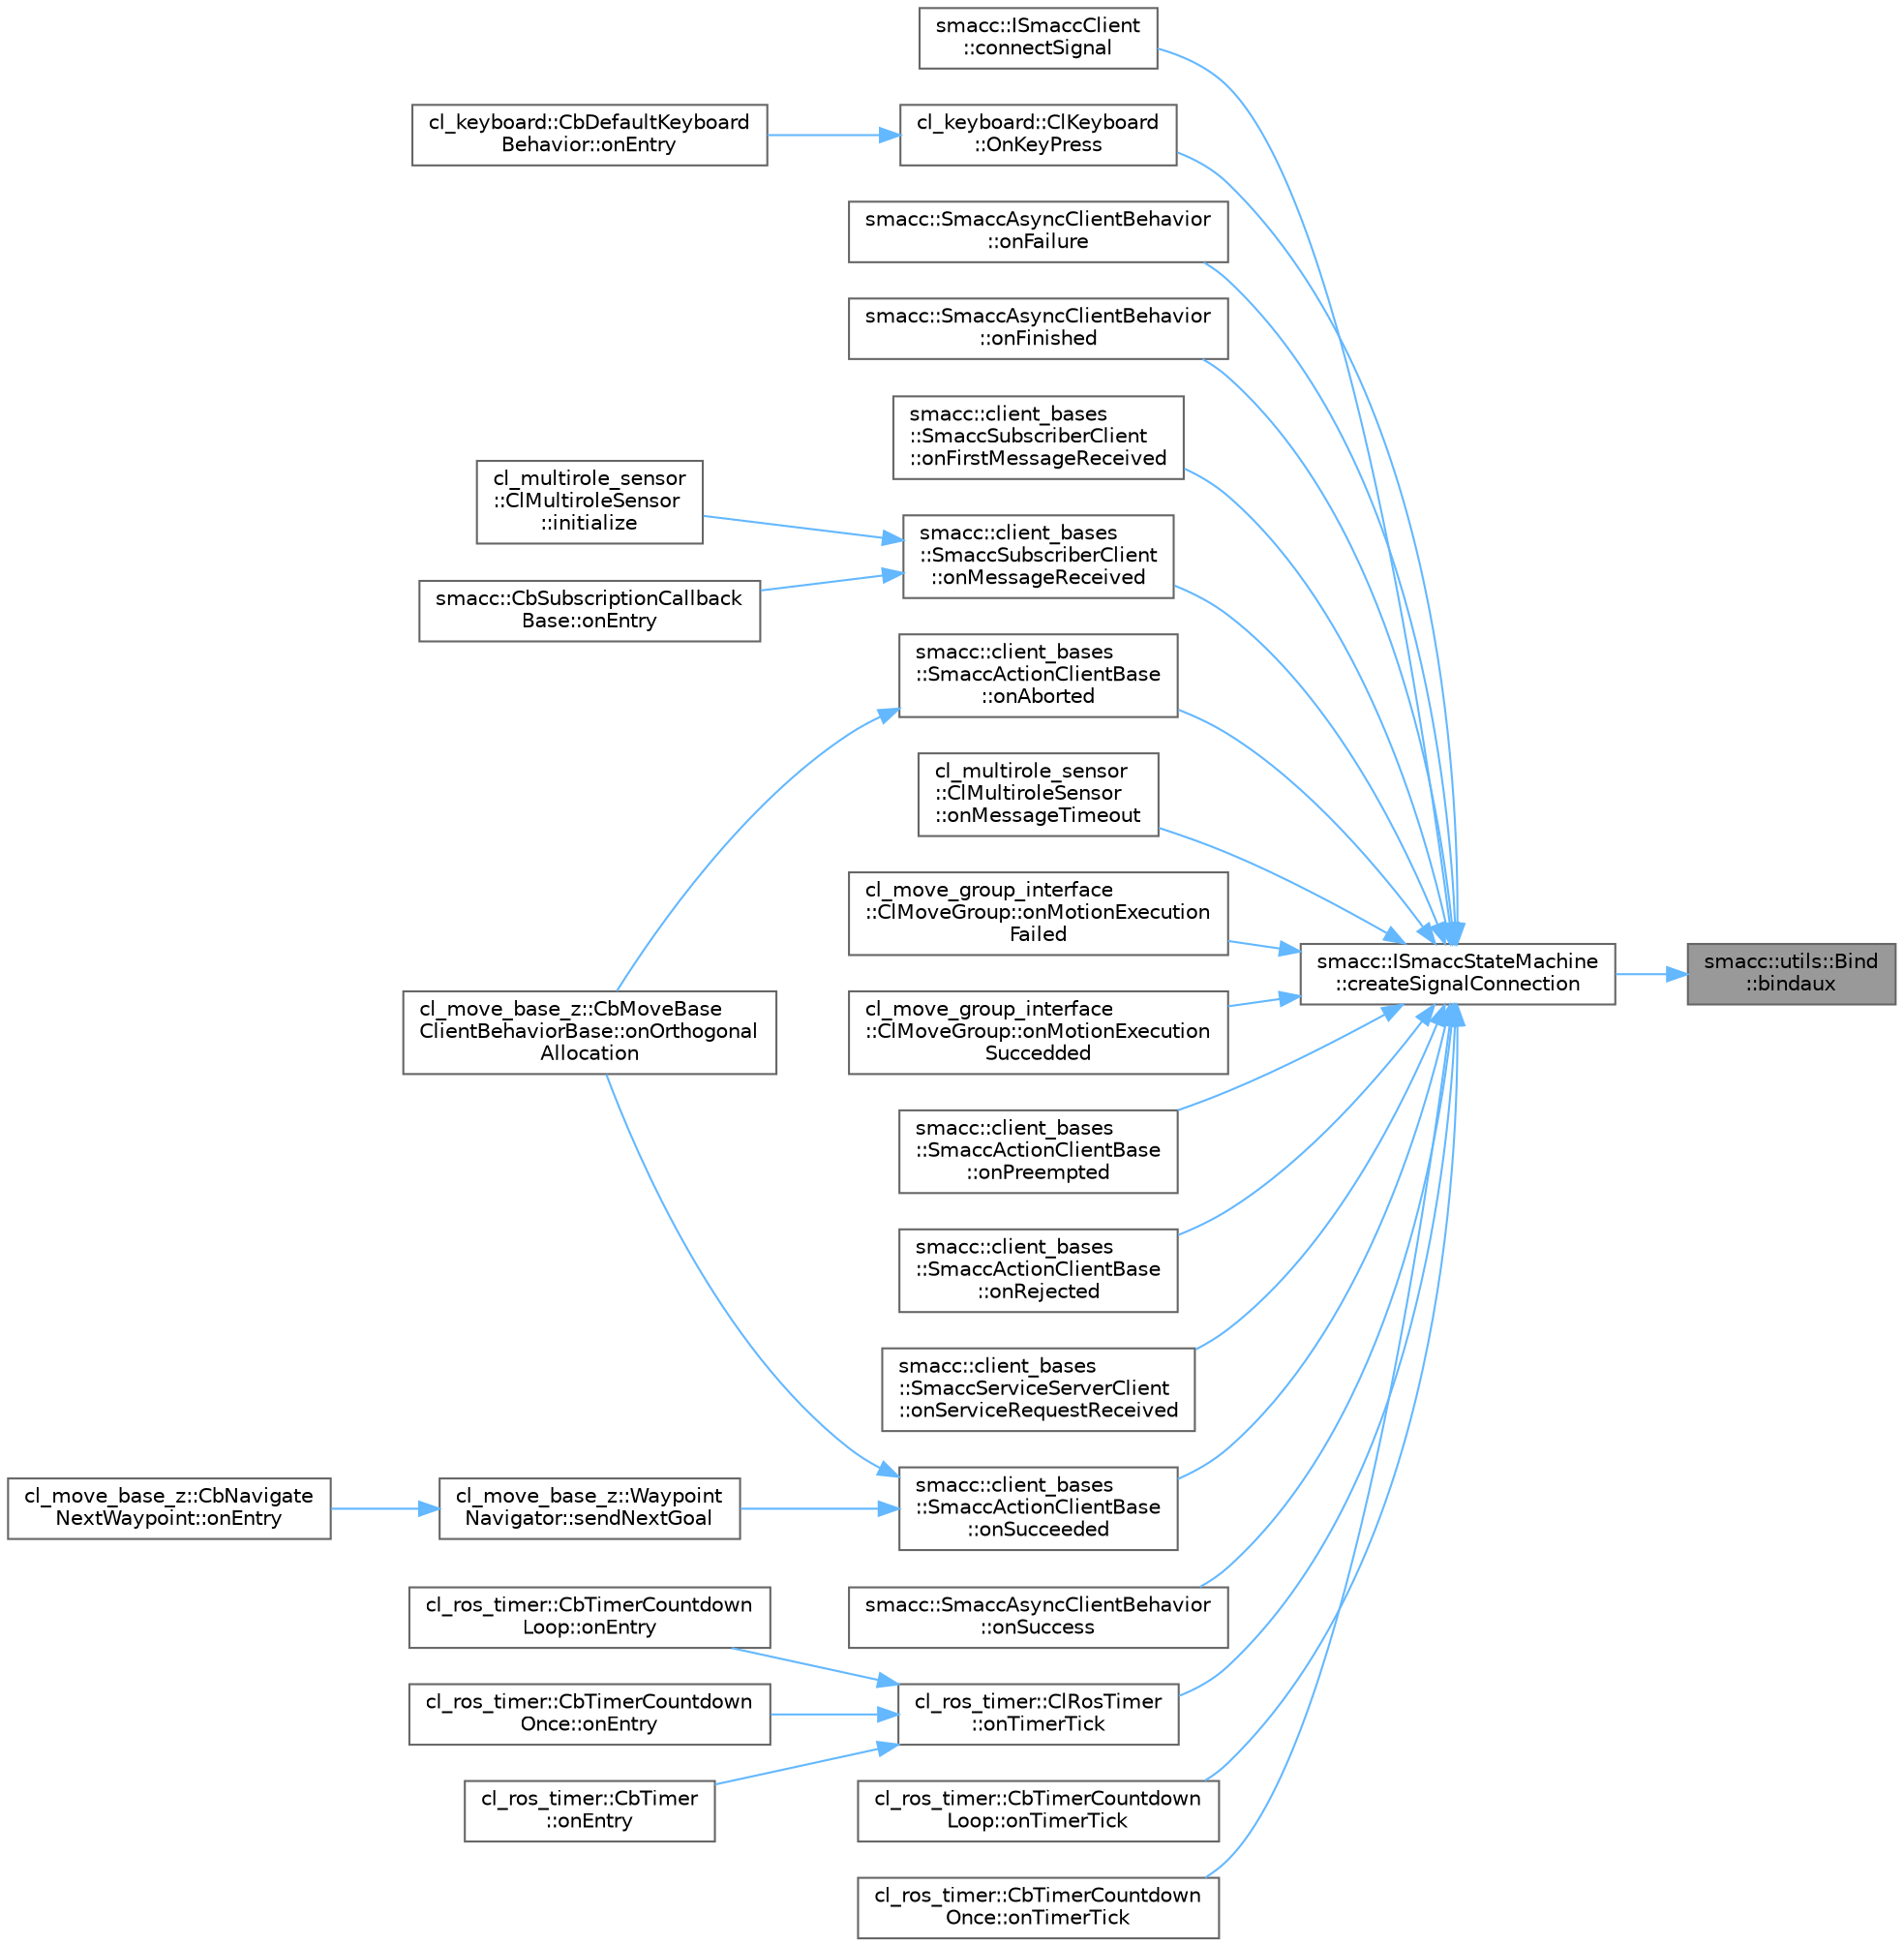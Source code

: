 digraph "smacc::utils::Bind::bindaux"
{
 // LATEX_PDF_SIZE
  bgcolor="transparent";
  edge [fontname=Helvetica,fontsize=10,labelfontname=Helvetica,labelfontsize=10];
  node [fontname=Helvetica,fontsize=10,shape=box,height=0.2,width=0.4];
  rankdir="RL";
  Node1 [label="smacc::utils::Bind\l::bindaux",height=0.2,width=0.4,color="gray40", fillcolor="grey60", style="filled", fontcolor="black",tooltip=" "];
  Node1 -> Node2 [dir="back",color="steelblue1",style="solid"];
  Node2 [label="smacc::ISmaccStateMachine\l::createSignalConnection",height=0.2,width=0.4,color="grey40", fillcolor="white", style="filled",URL="$classsmacc_1_1ISmaccStateMachine.html#adf0f42ade0c65cc471960fe2a7c42da2",tooltip=" "];
  Node2 -> Node3 [dir="back",color="steelblue1",style="solid"];
  Node3 [label="smacc::ISmaccClient\l::connectSignal",height=0.2,width=0.4,color="grey40", fillcolor="white", style="filled",URL="$classsmacc_1_1ISmaccClient.html#addce4ebcdebc5a7a3f80c0980862575d",tooltip=" "];
  Node2 -> Node4 [dir="back",color="steelblue1",style="solid"];
  Node4 [label="smacc::client_bases\l::SmaccActionClientBase\l::onAborted",height=0.2,width=0.4,color="grey40", fillcolor="white", style="filled",URL="$classsmacc_1_1client__bases_1_1SmaccActionClientBase.html#a75c58162621a705bfd11efdf068eb06b",tooltip=" "];
  Node4 -> Node5 [dir="back",color="steelblue1",style="solid"];
  Node5 [label="cl_move_base_z::CbMoveBase\lClientBehaviorBase::onOrthogonal\lAllocation",height=0.2,width=0.4,color="grey40", fillcolor="white", style="filled",URL="$classcl__move__base__z_1_1CbMoveBaseClientBehaviorBase.html#ae9e4d5856a88c367edd755cdd00b377f",tooltip=" "];
  Node2 -> Node6 [dir="back",color="steelblue1",style="solid"];
  Node6 [label="smacc::SmaccAsyncClientBehavior\l::onFailure",height=0.2,width=0.4,color="grey40", fillcolor="white", style="filled",URL="$classsmacc_1_1SmaccAsyncClientBehavior.html#a34d7ba8f590393e4cd7d2f742f04189a",tooltip=" "];
  Node2 -> Node7 [dir="back",color="steelblue1",style="solid"];
  Node7 [label="smacc::SmaccAsyncClientBehavior\l::onFinished",height=0.2,width=0.4,color="grey40", fillcolor="white", style="filled",URL="$classsmacc_1_1SmaccAsyncClientBehavior.html#aae9e2dd0d8e3ff25503f0908f040a221",tooltip=" "];
  Node2 -> Node8 [dir="back",color="steelblue1",style="solid"];
  Node8 [label="smacc::client_bases\l::SmaccSubscriberClient\l::onFirstMessageReceived",height=0.2,width=0.4,color="grey40", fillcolor="white", style="filled",URL="$classsmacc_1_1client__bases_1_1SmaccSubscriberClient.html#a3f6dc8ef86f21f401204182778cc584d",tooltip=" "];
  Node2 -> Node9 [dir="back",color="steelblue1",style="solid"];
  Node9 [label="cl_keyboard::ClKeyboard\l::OnKeyPress",height=0.2,width=0.4,color="grey40", fillcolor="white", style="filled",URL="$classcl__keyboard_1_1ClKeyboard.html#ae9f4a6dc1ce18397394a432826970baa",tooltip=" "];
  Node9 -> Node10 [dir="back",color="steelblue1",style="solid"];
  Node10 [label="cl_keyboard::CbDefaultKeyboard\lBehavior::onEntry",height=0.2,width=0.4,color="grey40", fillcolor="white", style="filled",URL="$classcl__keyboard_1_1CbDefaultKeyboardBehavior.html#a06e49d8c78aeffecf74c27b05f529a3a",tooltip=" "];
  Node2 -> Node11 [dir="back",color="steelblue1",style="solid"];
  Node11 [label="smacc::client_bases\l::SmaccSubscriberClient\l::onMessageReceived",height=0.2,width=0.4,color="grey40", fillcolor="white", style="filled",URL="$classsmacc_1_1client__bases_1_1SmaccSubscriberClient.html#a4f02251e3a161fb6d802b154b1081f18",tooltip=" "];
  Node11 -> Node12 [dir="back",color="steelblue1",style="solid"];
  Node12 [label="cl_multirole_sensor\l::ClMultiroleSensor\l::initialize",height=0.2,width=0.4,color="grey40", fillcolor="white", style="filled",URL="$classcl__multirole__sensor_1_1ClMultiroleSensor.html#a3847e19f925f65dd034964eb2d0b3594",tooltip=" "];
  Node11 -> Node13 [dir="back",color="steelblue1",style="solid"];
  Node13 [label="smacc::CbSubscriptionCallback\lBase::onEntry",height=0.2,width=0.4,color="grey40", fillcolor="white", style="filled",URL="$classsmacc_1_1CbSubscriptionCallbackBase.html#a1092b6c0d6fd428be86939559bed1e16",tooltip=" "];
  Node2 -> Node14 [dir="back",color="steelblue1",style="solid"];
  Node14 [label="cl_multirole_sensor\l::ClMultiroleSensor\l::onMessageTimeout",height=0.2,width=0.4,color="grey40", fillcolor="white", style="filled",URL="$classcl__multirole__sensor_1_1ClMultiroleSensor.html#a9a2ffac7f03e1570bedc246ea4b00078",tooltip=" "];
  Node2 -> Node15 [dir="back",color="steelblue1",style="solid"];
  Node15 [label="cl_move_group_interface\l::ClMoveGroup::onMotionExecution\lFailed",height=0.2,width=0.4,color="grey40", fillcolor="white", style="filled",URL="$classcl__move__group__interface_1_1ClMoveGroup.html#a6a18da445eb780d3099a94d685143295",tooltip=" "];
  Node2 -> Node16 [dir="back",color="steelblue1",style="solid"];
  Node16 [label="cl_move_group_interface\l::ClMoveGroup::onMotionExecution\lSuccedded",height=0.2,width=0.4,color="grey40", fillcolor="white", style="filled",URL="$classcl__move__group__interface_1_1ClMoveGroup.html#a6aa372d095e82775a04f41cdcf029cf2",tooltip=" "];
  Node2 -> Node17 [dir="back",color="steelblue1",style="solid"];
  Node17 [label="smacc::client_bases\l::SmaccActionClientBase\l::onPreempted",height=0.2,width=0.4,color="grey40", fillcolor="white", style="filled",URL="$classsmacc_1_1client__bases_1_1SmaccActionClientBase.html#a7b11af8b2fe1cf75dead6c3a90baefe2",tooltip=" "];
  Node2 -> Node18 [dir="back",color="steelblue1",style="solid"];
  Node18 [label="smacc::client_bases\l::SmaccActionClientBase\l::onRejected",height=0.2,width=0.4,color="grey40", fillcolor="white", style="filled",URL="$classsmacc_1_1client__bases_1_1SmaccActionClientBase.html#a4a0f2dc95e6fbc7f25821f57e23b7905",tooltip=" "];
  Node2 -> Node19 [dir="back",color="steelblue1",style="solid"];
  Node19 [label="smacc::client_bases\l::SmaccServiceServerClient\l::onServiceRequestReceived",height=0.2,width=0.4,color="grey40", fillcolor="white", style="filled",URL="$classsmacc_1_1client__bases_1_1SmaccServiceServerClient.html#ad57eabc5e0cbef07773e52fff5d1b404",tooltip=" "];
  Node2 -> Node20 [dir="back",color="steelblue1",style="solid"];
  Node20 [label="smacc::client_bases\l::SmaccActionClientBase\l::onSucceeded",height=0.2,width=0.4,color="grey40", fillcolor="white", style="filled",URL="$classsmacc_1_1client__bases_1_1SmaccActionClientBase.html#af6d77c27d21b2e4f621f53c5f1df088b",tooltip=" "];
  Node20 -> Node5 [dir="back",color="steelblue1",style="solid"];
  Node20 -> Node21 [dir="back",color="steelblue1",style="solid"];
  Node21 [label="cl_move_base_z::Waypoint\lNavigator::sendNextGoal",height=0.2,width=0.4,color="grey40", fillcolor="white", style="filled",URL="$classcl__move__base__z_1_1WaypointNavigator.html#a1e0a8ff536d2d01a01063fd903029347",tooltip=" "];
  Node21 -> Node22 [dir="back",color="steelblue1",style="solid"];
  Node22 [label="cl_move_base_z::CbNavigate\lNextWaypoint::onEntry",height=0.2,width=0.4,color="grey40", fillcolor="white", style="filled",URL="$classcl__move__base__z_1_1CbNavigateNextWaypoint.html#a04913ef24344363669c1916b5df28493",tooltip=" "];
  Node2 -> Node23 [dir="back",color="steelblue1",style="solid"];
  Node23 [label="smacc::SmaccAsyncClientBehavior\l::onSuccess",height=0.2,width=0.4,color="grey40", fillcolor="white", style="filled",URL="$classsmacc_1_1SmaccAsyncClientBehavior.html#a48d8a07e7fc65220f1eeee49af02a82a",tooltip=" "];
  Node2 -> Node24 [dir="back",color="steelblue1",style="solid"];
  Node24 [label="cl_ros_timer::ClRosTimer\l::onTimerTick",height=0.2,width=0.4,color="grey40", fillcolor="white", style="filled",URL="$classcl__ros__timer_1_1ClRosTimer.html#a7edcc057bfb5a25fe0892755137dd8da",tooltip=" "];
  Node24 -> Node25 [dir="back",color="steelblue1",style="solid"];
  Node25 [label="cl_ros_timer::CbTimer\l::onEntry",height=0.2,width=0.4,color="grey40", fillcolor="white", style="filled",URL="$classcl__ros__timer_1_1CbTimer.html#aceba45e86271cf1b7333e2f42c246a38",tooltip=" "];
  Node24 -> Node26 [dir="back",color="steelblue1",style="solid"];
  Node26 [label="cl_ros_timer::CbTimerCountdown\lLoop::onEntry",height=0.2,width=0.4,color="grey40", fillcolor="white", style="filled",URL="$classcl__ros__timer_1_1CbTimerCountdownLoop.html#aa088f15db4fb2c307c86b30b2e1f7744",tooltip=" "];
  Node24 -> Node27 [dir="back",color="steelblue1",style="solid"];
  Node27 [label="cl_ros_timer::CbTimerCountdown\lOnce::onEntry",height=0.2,width=0.4,color="grey40", fillcolor="white", style="filled",URL="$classcl__ros__timer_1_1CbTimerCountdownOnce.html#a613662c4a4106ece0ce1dee198d1aba2",tooltip=" "];
  Node2 -> Node28 [dir="back",color="steelblue1",style="solid"];
  Node28 [label="cl_ros_timer::CbTimerCountdown\lLoop::onTimerTick",height=0.2,width=0.4,color="grey40", fillcolor="white", style="filled",URL="$classcl__ros__timer_1_1CbTimerCountdownLoop.html#ad251cc8444ca7070f64658bbb77e1275",tooltip=" "];
  Node2 -> Node29 [dir="back",color="steelblue1",style="solid"];
  Node29 [label="cl_ros_timer::CbTimerCountdown\lOnce::onTimerTick",height=0.2,width=0.4,color="grey40", fillcolor="white", style="filled",URL="$classcl__ros__timer_1_1CbTimerCountdownOnce.html#a1e20a8c9a9907db8a1d7dacf8c60ad27",tooltip=" "];
}
